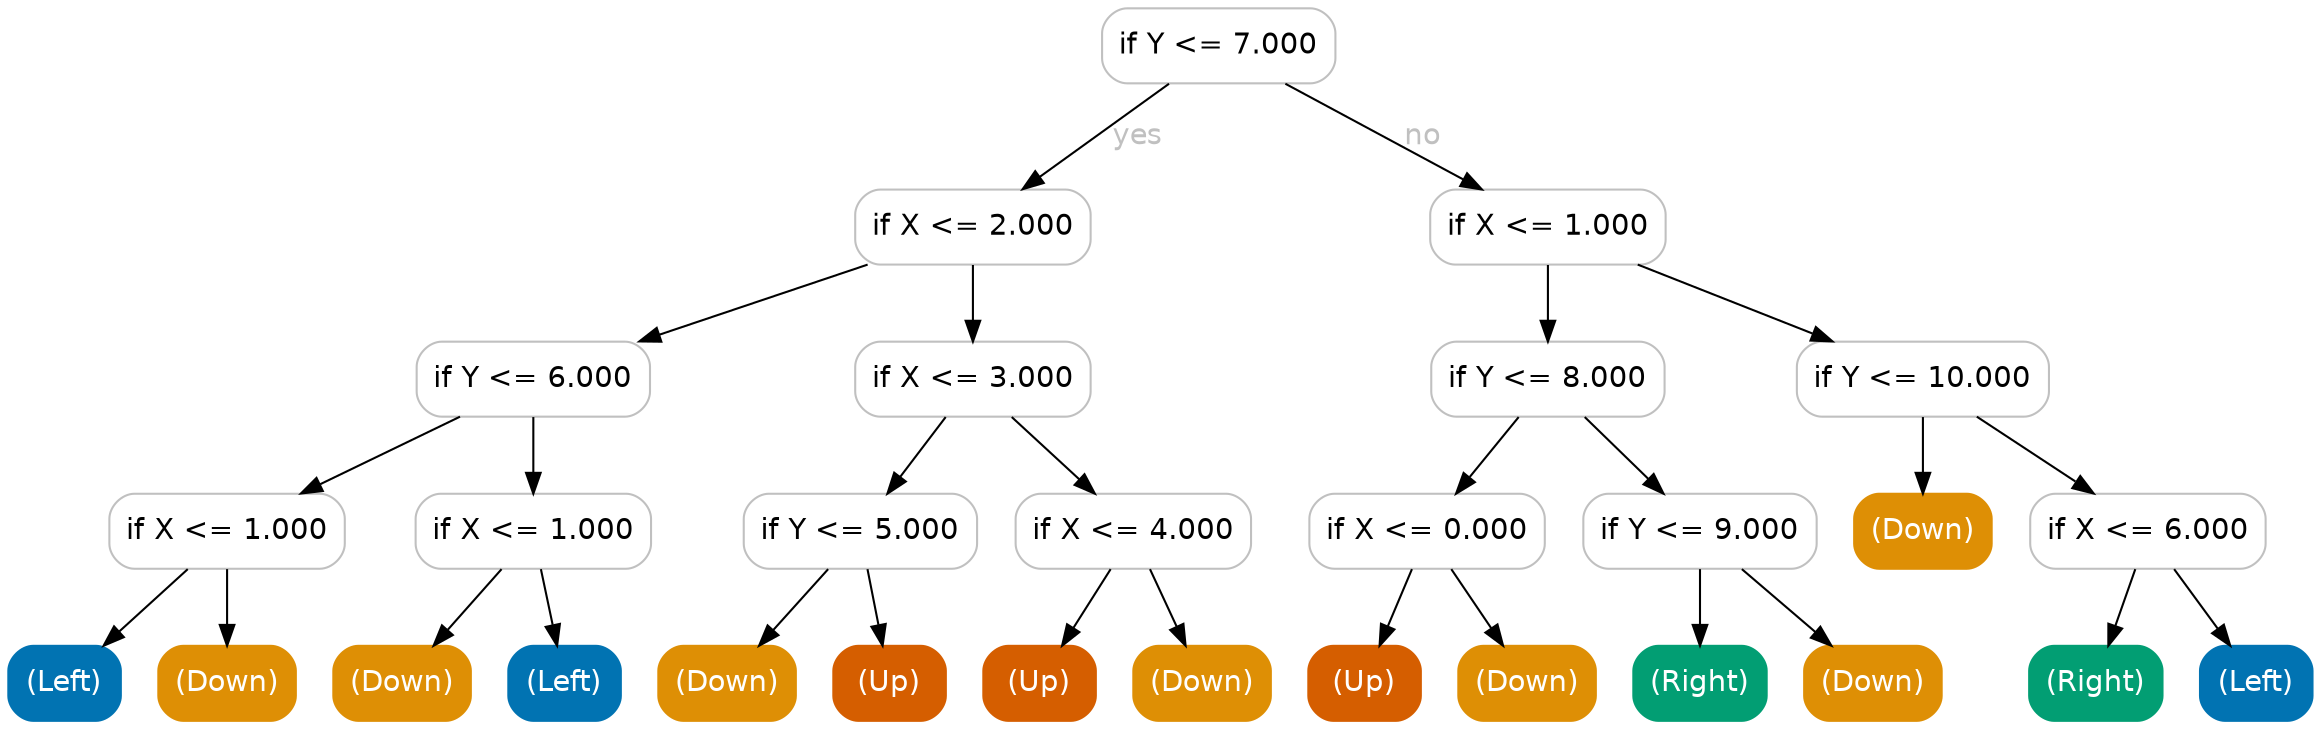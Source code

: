 digraph Tree {
	graph [bb="0,0,1106,342"];
	node [color=gray,
		fillcolor=white,
		fontname=helvetica,
		label="\N",
		shape=box,
		style="filled, rounded"
	];
	edge [fontname=helvetica];
	0	[height=0.5,
		label="if Y <= 7.000",
		pos="581,324",
		width=1.5556];
	1	[height=0.5,
		label="if X <= 2.000",
		pos="463,237",
		width=1.5694];
	0 -> 1	[fontcolor=gray,
		label=yes,
		lp="542.5,280.5",
		pos="e,486.84,255.18 557.12,305.8 539.29,292.95 514.72,275.26 495.16,261.17"];
	16	[height=0.5,
		label="if X <= 1.000",
		pos="739,237",
		width=1.5694];
	0 -> 16	[fontcolor=gray,
		label=no,
		lp="679,280.5",
		pos="e,707.34,255.03 612.97,305.8 637.58,292.56 671.74,274.18 698.3,259.9"];
	2	[height=0.5,
		label="if Y <= 6.000",
		pos="252,164",
		width=1.5556];
	1 -> 2	[fontcolor=gray,
		pos="e,302.86,182.11 412.46,218.99 382.41,208.88 344.1,195.99 312.45,185.34"];
	9	[height=0.5,
		label="if X <= 3.000",
		pos="463,164",
		width=1.5694];
	1 -> 9	[fontcolor=gray,
		pos="e,463,182.03 463,218.81 463,210.79 463,201.05 463,192.07"];
	3	[height=0.5,
		label="if X <= 1.000",
		pos="105,91",
		width=1.5694];
	2 -> 3	[fontcolor=gray,
		pos="e,140.43,109.11 216.79,145.99 196.66,136.27 171.23,123.99 149.7,113.59"];
	6	[height=0.5,
		label="if X <= 1.000",
		pos="252,91",
		width=1.5694];
	2 -> 6	[fontcolor=gray,
		pos="e,252,109.03 252,145.81 252,137.79 252,128.05 252,119.07"];
	4	[color="#0173b2",
		fillcolor="#0173b2",
		fontcolor=white,
		height=0.5,
		label="(Left)",
		pos="27,18",
		width=0.75];
	3 -> 4	[fontcolor=gray,
		pos="e,45.708,36.029 86.118,72.813 76.25,63.83 64.015,52.693 53.241,42.886"];
	5	[color="#de8f05",
		fillcolor="#de8f05",
		fontcolor=white,
		height=0.5,
		label="(Down)",
		pos="105,18",
		width=0.91667];
	3 -> 5	[fontcolor=gray,
		pos="e,105,36.029 105,72.813 105,64.789 105,55.047 105,46.069"];
	7	[color="#de8f05",
		fillcolor="#de8f05",
		fontcolor=white,
		height=0.5,
		label="(Down)",
		pos="189,18",
		width=0.91667];
	6 -> 7	[fontcolor=gray,
		pos="e,204.11,36.029 236.75,72.813 229.01,64.092 219.47,53.34 210.96,43.746"];
	8	[color="#0173b2",
		fillcolor="#0173b2",
		fontcolor=white,
		height=0.5,
		label="(Left)",
		pos="267,18",
		width=0.75];
	6 -> 8	[fontcolor=gray,
		pos="e,263.4,36.029 255.63,72.813 257.33,64.789 259.38,55.047 261.28,46.069"];
	10	[height=0.5,
		label="if Y <= 5.000",
		pos="409,91",
		width=1.5556];
	9 -> 10	[fontcolor=gray,
		pos="e,421.95,109.03 449.93,145.81 443.36,137.18 435.28,126.56 428.04,117.03"];
	13	[height=0.5,
		label="if X <= 4.000",
		pos="540,91",
		width=1.5694];
	9 -> 13	[fontcolor=gray,
		pos="e,521.53,109.03 481.64,145.81 491.38,136.83 503.46,125.69 514.1,115.89"];
	11	[color="#de8f05",
		fillcolor="#de8f05",
		fontcolor=white,
		height=0.5,
		label="(Down)",
		pos="345,18",
		width=0.91667];
	10 -> 11	[fontcolor=gray,
		pos="e,360.35,36.029 393.51,72.813 385.57,64.005 375.76,53.125 367.05,43.458"];
	12	[color="#d55e00",
		fillcolor="#d55e00",
		fontcolor=white,
		height=0.5,
		label="(Up)",
		pos="423,18",
		width=0.75];
	10 -> 12	[fontcolor=gray,
		pos="e,419.64,36.029 412.39,72.813 413.97,64.789 415.89,55.047 417.66,46.069"];
	14	[color="#d55e00",
		fillcolor="#d55e00",
		fontcolor=white,
		height=0.5,
		label="(Up)",
		pos="495,18",
		width=0.75];
	13 -> 14	[fontcolor=gray,
		pos="e,505.79,36.029 529.11,72.813 523.75,64.353 517.17,53.984 511.23,44.612"];
	15	[color="#de8f05",
		fillcolor="#de8f05",
		fontcolor=white,
		height=0.5,
		label="(Down)",
		pos="573,18",
		width=0.91667];
	13 -> 15	[fontcolor=gray,
		pos="e,565.09,36.029 547.99,72.813 551.84,64.528 556.54,54.41 560.83,45.193"];
	17	[height=0.5,
		label="if Y <= 8.000",
		pos="739,164",
		width=1.5556];
	16 -> 17	[fontcolor=gray,
		pos="e,739,182.03 739,218.81 739,210.79 739,201.05 739,192.07"];
	24	[height=0.5,
		label="if Y <= 10.000",
		pos="919,164",
		width=1.6806];
	16 -> 24	[fontcolor=gray,
		pos="e,875.61,182.11 782.11,218.99 807.31,209.06 839.31,196.43 866.03,185.89"];
	18	[height=0.5,
		label="if X <= 0.000",
		pos="681,91",
		width=1.5694];
	17 -> 18	[fontcolor=gray,
		pos="e,694.91,109.03 724.96,145.81 717.91,137.18 709.23,126.56 701.45,117.03"];
	21	[height=0.5,
		label="if Y <= 9.000",
		pos="812,91",
		width=1.5556];
	17 -> 21	[fontcolor=gray,
		pos="e,794.49,109.03 756.67,145.81 765.82,136.92 777.14,125.91 787.15,116.17"];
	19	[color="#d55e00",
		fillcolor="#d55e00",
		fontcolor=white,
		height=0.5,
		label="(Up)",
		pos="651,18",
		width=0.75];
	18 -> 19	[fontcolor=gray,
		pos="e,658.2,36.029 673.74,72.813 670.27,64.615 666.05,54.623 662.19,45.485"];
	20	[color="#de8f05",
		fillcolor="#de8f05",
		fontcolor=white,
		height=0.5,
		label="(Down)",
		pos="729,18",
		width=0.91667];
	18 -> 20	[fontcolor=gray,
		pos="e,717.49,36.029 692.62,72.813 698.4,64.266 705.49,53.769 711.88,44.323"];
	22	[color="#029e73",
		fillcolor="#029e73",
		fontcolor=white,
		height=0.5,
		label="(Right)",
		pos="812,18",
		width=0.88889];
	21 -> 22	[fontcolor=gray,
		pos="e,812,36.029 812,72.813 812,64.789 812,55.047 812,46.069"];
	23	[color="#de8f05",
		fillcolor="#de8f05",
		fontcolor=white,
		height=0.5,
		label="(Down)",
		pos="895,18",
		width=0.91667];
	21 -> 23	[fontcolor=gray,
		pos="e,875.09,36.029 832.09,72.813 842.69,63.743 855.87,52.477 867.41,42.6"];
	25	[color="#de8f05",
		fillcolor="#de8f05",
		fontcolor=white,
		height=0.5,
		label="(Down)",
		pos="919,91",
		width=0.91667];
	24 -> 25	[fontcolor=gray,
		pos="e,919,109.03 919,145.81 919,137.79 919,128.05 919,119.07"];
	26	[height=0.5,
		label="if X <= 6.000",
		pos="1027,91",
		width=1.5694];
	24 -> 26	[fontcolor=gray,
		pos="e,1001,109.11 944.87,145.99 959.06,136.67 976.84,124.97 992.23,114.86"];
	27	[color="#029e73",
		fillcolor="#029e73",
		fontcolor=white,
		height=0.5,
		label="(Right)",
		pos="1002,18",
		width=0.88889];
	26 -> 27	[fontcolor=gray,
		pos="e,1008,36.029 1020.9,72.813 1018.1,64.615 1014.5,54.623 1011.3,45.485"];
	28	[color="#0173b2",
		fillcolor="#0173b2",
		fontcolor=white,
		height=0.5,
		label="(Left)",
		pos="1079,18",
		width=0.75];
	26 -> 28	[fontcolor=gray,
		pos="e,1066.5,36.029 1039.6,72.813 1045.8,64.266 1053.5,53.769 1060.5,44.323"];
}
